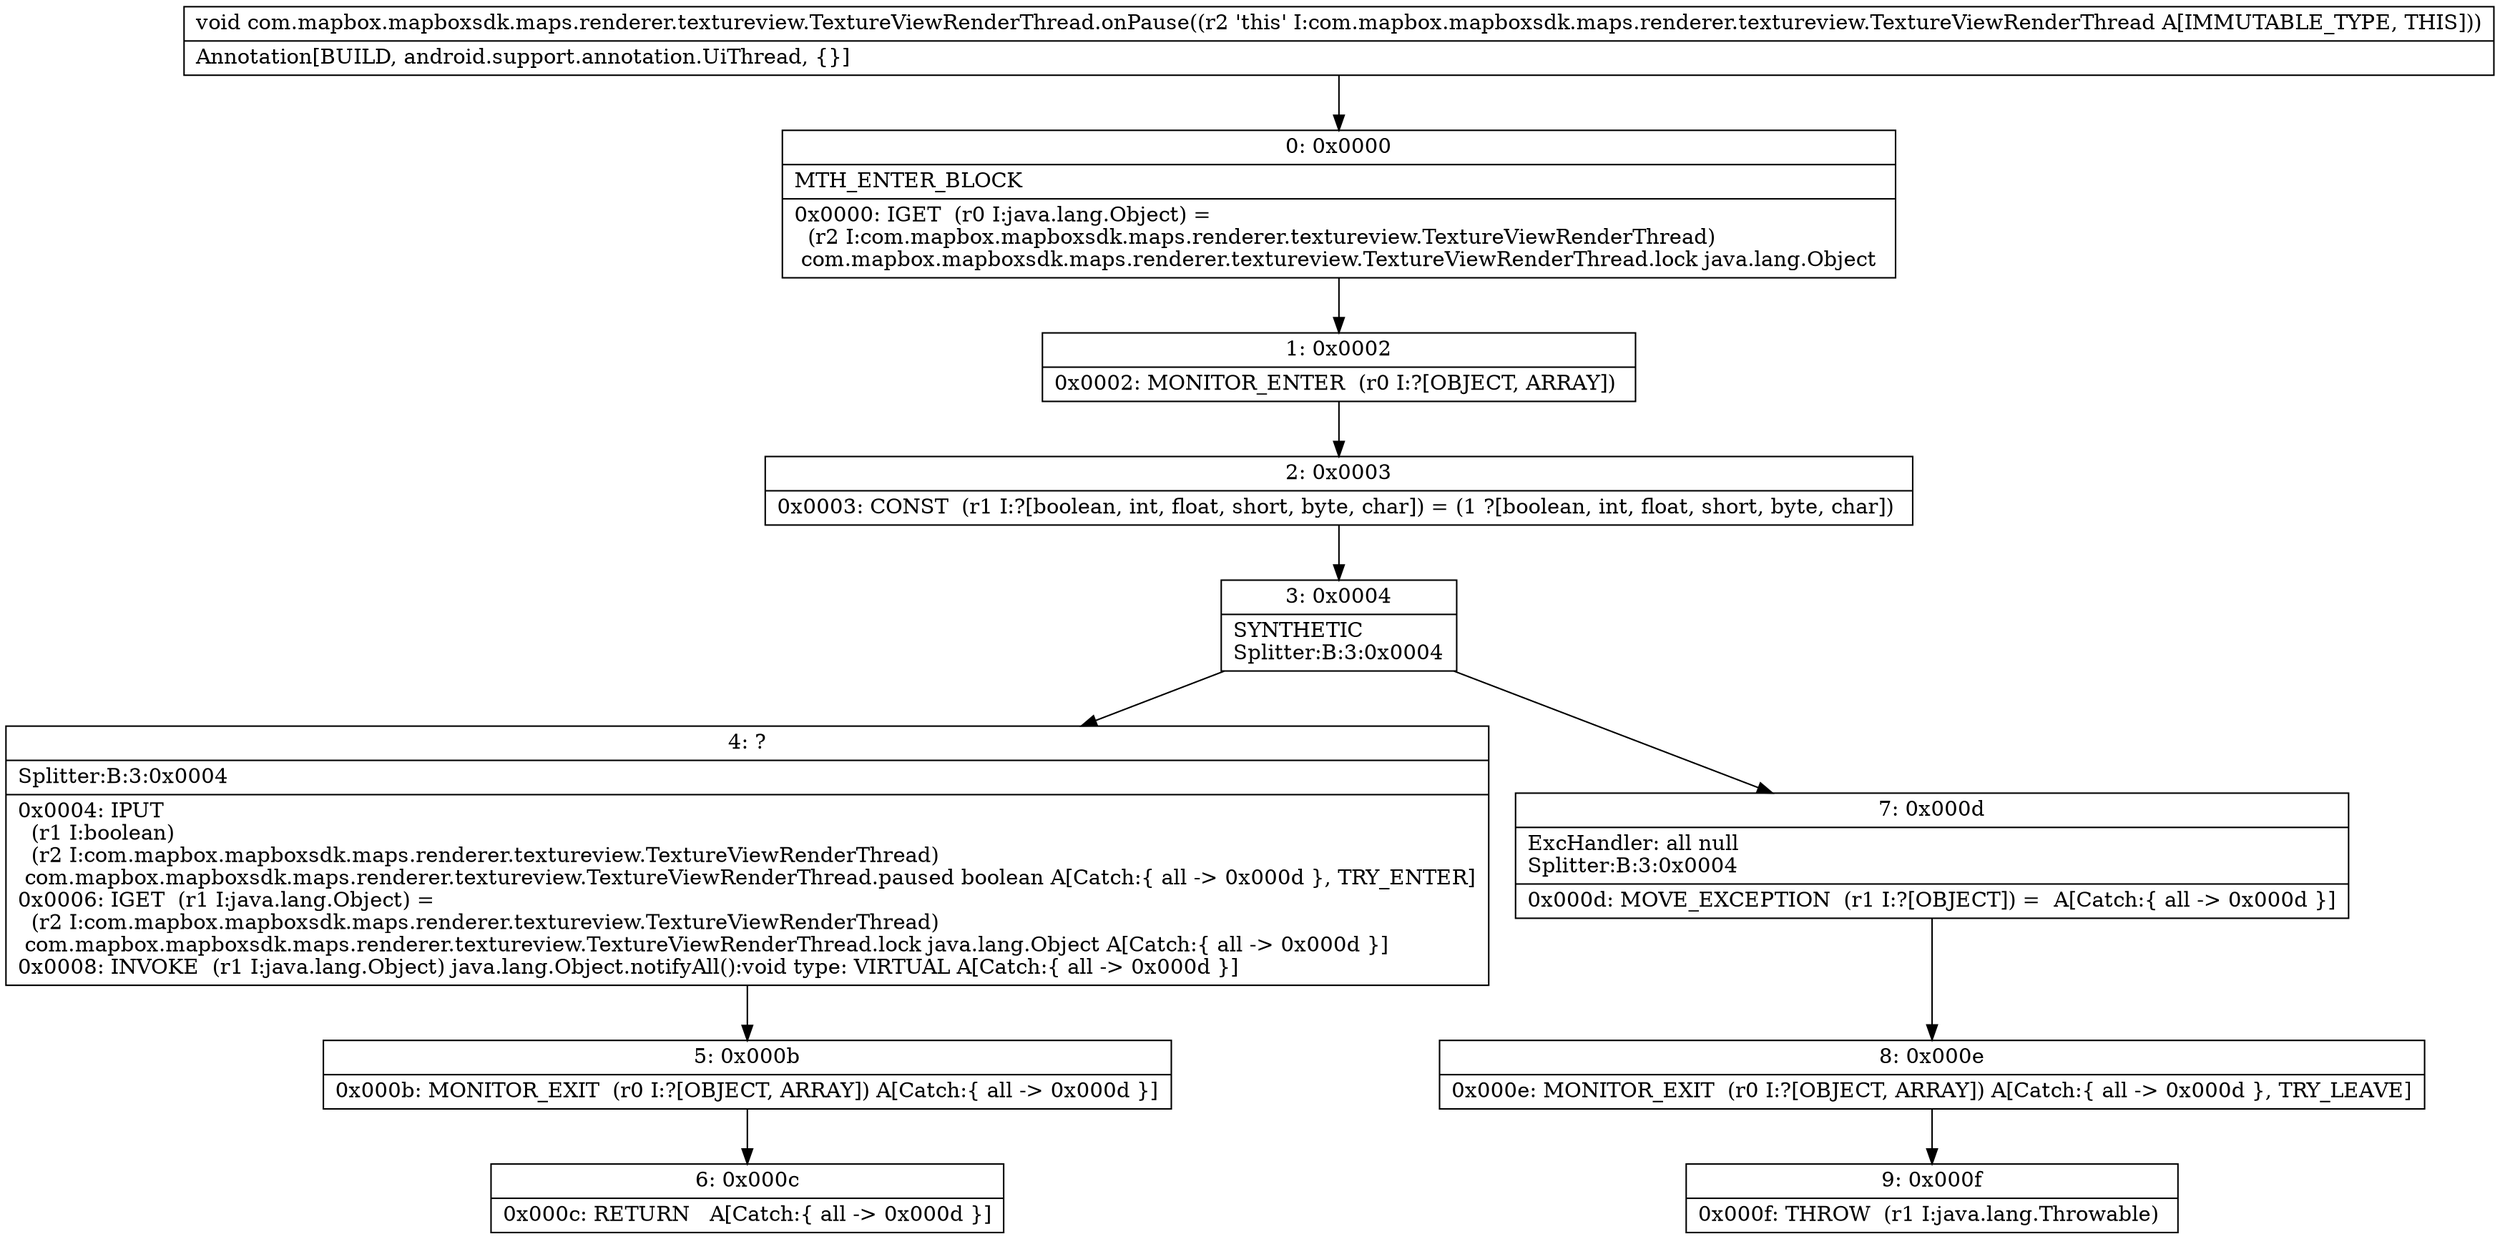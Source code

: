 digraph "CFG forcom.mapbox.mapboxsdk.maps.renderer.textureview.TextureViewRenderThread.onPause()V" {
Node_0 [shape=record,label="{0\:\ 0x0000|MTH_ENTER_BLOCK\l|0x0000: IGET  (r0 I:java.lang.Object) = \l  (r2 I:com.mapbox.mapboxsdk.maps.renderer.textureview.TextureViewRenderThread)\l com.mapbox.mapboxsdk.maps.renderer.textureview.TextureViewRenderThread.lock java.lang.Object \l}"];
Node_1 [shape=record,label="{1\:\ 0x0002|0x0002: MONITOR_ENTER  (r0 I:?[OBJECT, ARRAY]) \l}"];
Node_2 [shape=record,label="{2\:\ 0x0003|0x0003: CONST  (r1 I:?[boolean, int, float, short, byte, char]) = (1 ?[boolean, int, float, short, byte, char]) \l}"];
Node_3 [shape=record,label="{3\:\ 0x0004|SYNTHETIC\lSplitter:B:3:0x0004\l}"];
Node_4 [shape=record,label="{4\:\ ?|Splitter:B:3:0x0004\l|0x0004: IPUT  \l  (r1 I:boolean)\l  (r2 I:com.mapbox.mapboxsdk.maps.renderer.textureview.TextureViewRenderThread)\l com.mapbox.mapboxsdk.maps.renderer.textureview.TextureViewRenderThread.paused boolean A[Catch:\{ all \-\> 0x000d \}, TRY_ENTER]\l0x0006: IGET  (r1 I:java.lang.Object) = \l  (r2 I:com.mapbox.mapboxsdk.maps.renderer.textureview.TextureViewRenderThread)\l com.mapbox.mapboxsdk.maps.renderer.textureview.TextureViewRenderThread.lock java.lang.Object A[Catch:\{ all \-\> 0x000d \}]\l0x0008: INVOKE  (r1 I:java.lang.Object) java.lang.Object.notifyAll():void type: VIRTUAL A[Catch:\{ all \-\> 0x000d \}]\l}"];
Node_5 [shape=record,label="{5\:\ 0x000b|0x000b: MONITOR_EXIT  (r0 I:?[OBJECT, ARRAY]) A[Catch:\{ all \-\> 0x000d \}]\l}"];
Node_6 [shape=record,label="{6\:\ 0x000c|0x000c: RETURN   A[Catch:\{ all \-\> 0x000d \}]\l}"];
Node_7 [shape=record,label="{7\:\ 0x000d|ExcHandler: all null\lSplitter:B:3:0x0004\l|0x000d: MOVE_EXCEPTION  (r1 I:?[OBJECT]) =  A[Catch:\{ all \-\> 0x000d \}]\l}"];
Node_8 [shape=record,label="{8\:\ 0x000e|0x000e: MONITOR_EXIT  (r0 I:?[OBJECT, ARRAY]) A[Catch:\{ all \-\> 0x000d \}, TRY_LEAVE]\l}"];
Node_9 [shape=record,label="{9\:\ 0x000f|0x000f: THROW  (r1 I:java.lang.Throwable) \l}"];
MethodNode[shape=record,label="{void com.mapbox.mapboxsdk.maps.renderer.textureview.TextureViewRenderThread.onPause((r2 'this' I:com.mapbox.mapboxsdk.maps.renderer.textureview.TextureViewRenderThread A[IMMUTABLE_TYPE, THIS]))  | Annotation[BUILD, android.support.annotation.UiThread, \{\}]\l}"];
MethodNode -> Node_0;
Node_0 -> Node_1;
Node_1 -> Node_2;
Node_2 -> Node_3;
Node_3 -> Node_4;
Node_3 -> Node_7;
Node_4 -> Node_5;
Node_5 -> Node_6;
Node_7 -> Node_8;
Node_8 -> Node_9;
}

